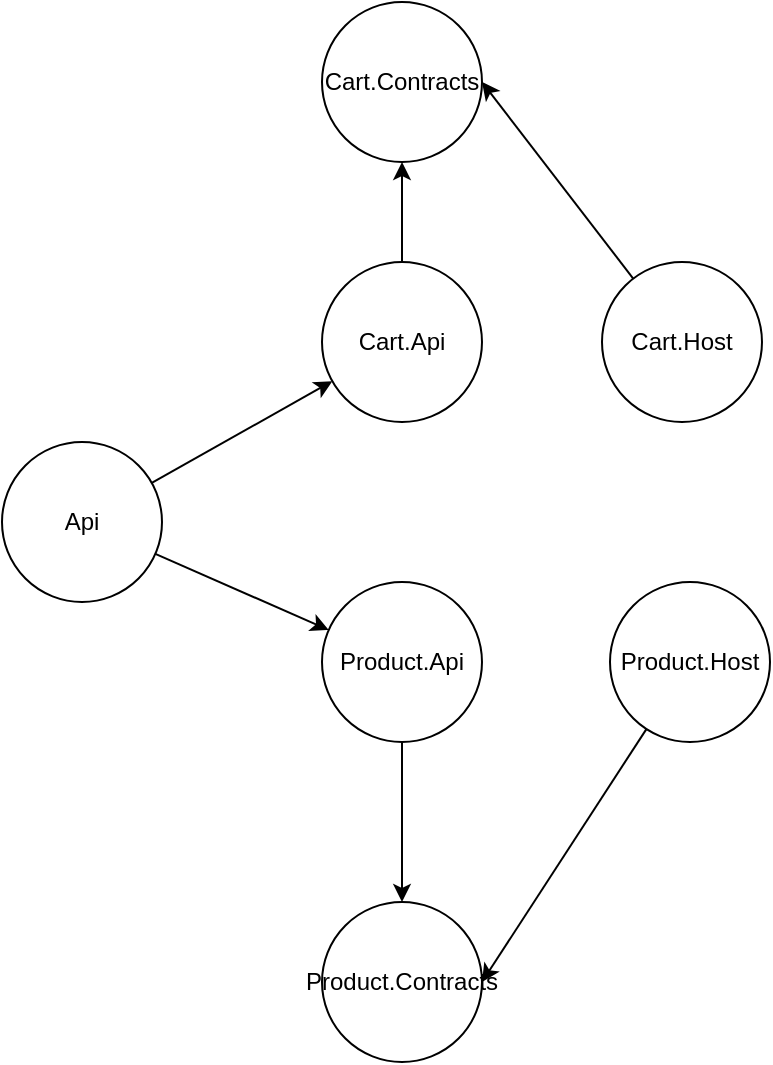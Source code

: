 <mxfile>
    <diagram id="1sSgPi2a7T8OLpUFhXkw" name="Page-1">
        <mxGraphModel dx="504" dy="1513" grid="1" gridSize="10" guides="1" tooltips="1" connect="1" arrows="1" fold="1" page="1" pageScale="1" pageWidth="827" pageHeight="1169" math="0" shadow="0">
            <root>
                <mxCell id="0"/>
                <mxCell id="1" parent="0"/>
                <mxCell id="6" value="" style="edgeStyle=none;html=1;" edge="1" parent="1" source="2" target="5">
                    <mxGeometry relative="1" as="geometry"/>
                </mxCell>
                <mxCell id="9" value="" style="edgeStyle=none;html=1;" edge="1" parent="1" source="2" target="8">
                    <mxGeometry relative="1" as="geometry"/>
                </mxCell>
                <mxCell id="2" value="Api" style="ellipse;whiteSpace=wrap;html=1;aspect=fixed;" vertex="1" parent="1">
                    <mxGeometry x="70" y="180" width="80" height="80" as="geometry"/>
                </mxCell>
                <mxCell id="3" value="Cart.Contracts" style="ellipse;whiteSpace=wrap;html=1;aspect=fixed;" vertex="1" parent="1">
                    <mxGeometry x="230" y="-40" width="80" height="80" as="geometry"/>
                </mxCell>
                <mxCell id="7" value="" style="edgeStyle=none;html=1;exitX=0.5;exitY=0;exitDx=0;exitDy=0;" edge="1" parent="1" source="5" target="3">
                    <mxGeometry relative="1" as="geometry"/>
                </mxCell>
                <mxCell id="5" value="Cart.Api" style="ellipse;whiteSpace=wrap;html=1;aspect=fixed;" vertex="1" parent="1">
                    <mxGeometry x="230" y="90" width="80" height="80" as="geometry"/>
                </mxCell>
                <mxCell id="11" value="" style="edgeStyle=none;html=1;" edge="1" parent="1" source="8" target="10">
                    <mxGeometry relative="1" as="geometry"/>
                </mxCell>
                <mxCell id="8" value="Product.Api" style="ellipse;whiteSpace=wrap;html=1;aspect=fixed;" vertex="1" parent="1">
                    <mxGeometry x="230" y="250" width="80" height="80" as="geometry"/>
                </mxCell>
                <mxCell id="10" value="Product.Contracts" style="ellipse;whiteSpace=wrap;html=1;aspect=fixed;" vertex="1" parent="1">
                    <mxGeometry x="230" y="410" width="80" height="80" as="geometry"/>
                </mxCell>
                <mxCell id="13" style="edgeStyle=none;html=1;entryX=1;entryY=0.5;entryDx=0;entryDy=0;" edge="1" parent="1" source="12" target="3">
                    <mxGeometry relative="1" as="geometry"/>
                </mxCell>
                <mxCell id="12" value="Cart.Host" style="ellipse;whiteSpace=wrap;html=1;aspect=fixed;" vertex="1" parent="1">
                    <mxGeometry x="370" y="90" width="80" height="80" as="geometry"/>
                </mxCell>
                <mxCell id="15" style="edgeStyle=none;html=1;entryX=1;entryY=0.5;entryDx=0;entryDy=0;" edge="1" parent="1" source="14" target="10">
                    <mxGeometry relative="1" as="geometry"/>
                </mxCell>
                <mxCell id="14" value="Product.Host" style="ellipse;whiteSpace=wrap;html=1;aspect=fixed;" vertex="1" parent="1">
                    <mxGeometry x="374" y="250" width="80" height="80" as="geometry"/>
                </mxCell>
            </root>
        </mxGraphModel>
    </diagram>
</mxfile>
